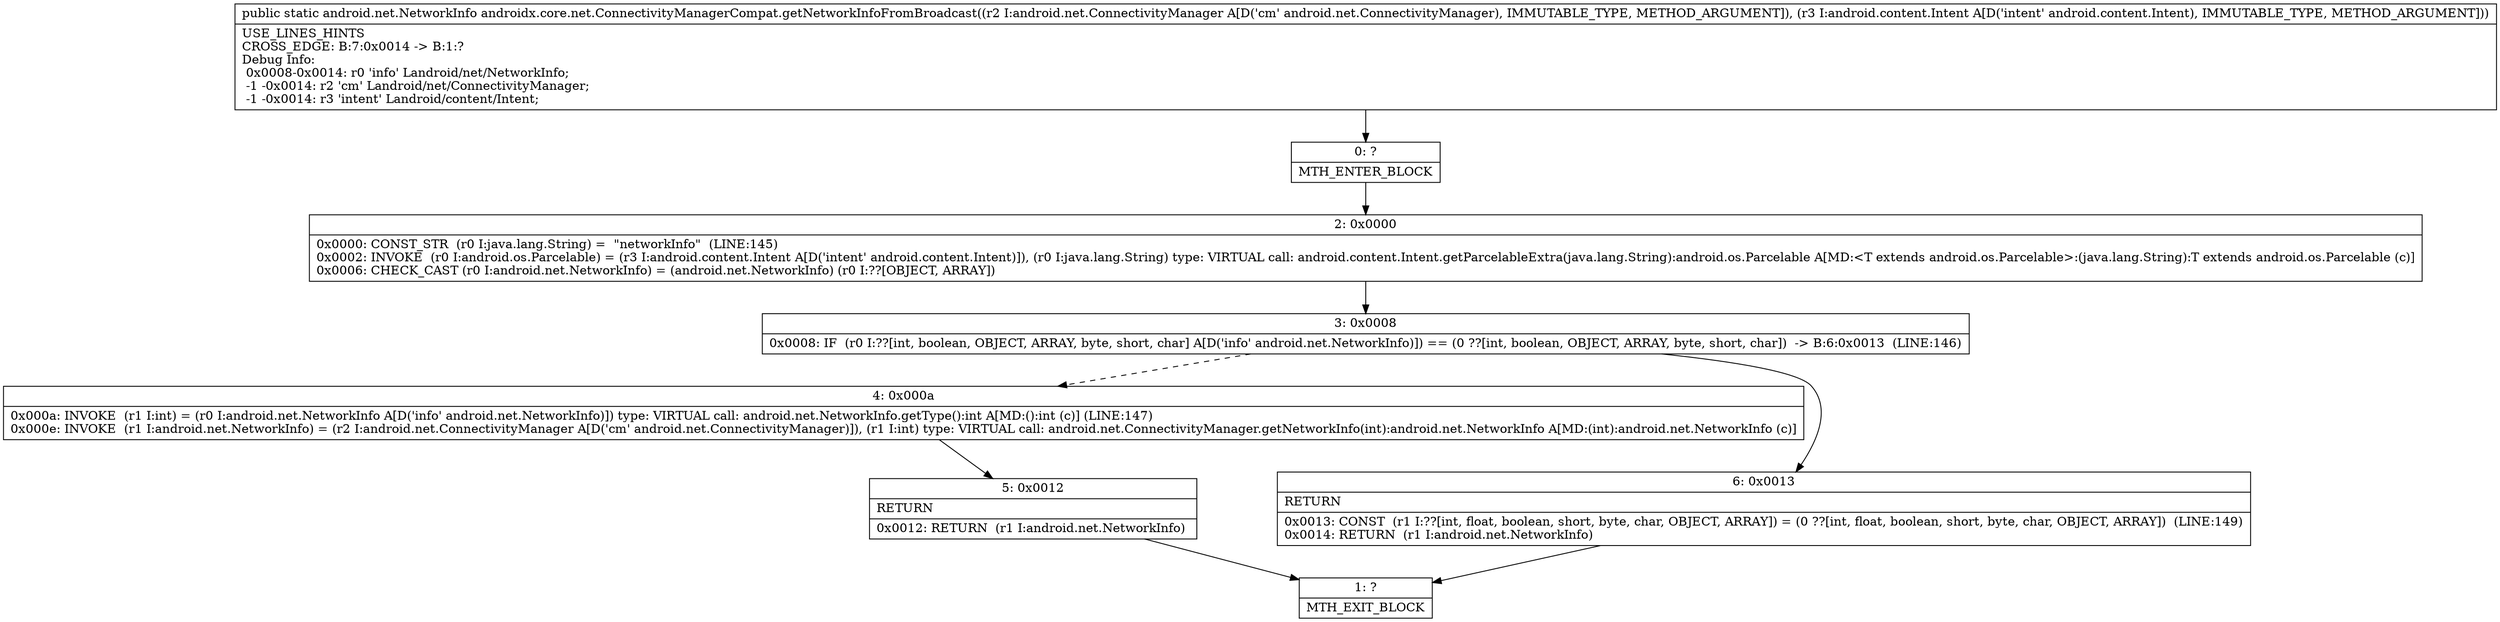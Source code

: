 digraph "CFG forandroidx.core.net.ConnectivityManagerCompat.getNetworkInfoFromBroadcast(Landroid\/net\/ConnectivityManager;Landroid\/content\/Intent;)Landroid\/net\/NetworkInfo;" {
Node_0 [shape=record,label="{0\:\ ?|MTH_ENTER_BLOCK\l}"];
Node_2 [shape=record,label="{2\:\ 0x0000|0x0000: CONST_STR  (r0 I:java.lang.String) =  \"networkInfo\"  (LINE:145)\l0x0002: INVOKE  (r0 I:android.os.Parcelable) = (r3 I:android.content.Intent A[D('intent' android.content.Intent)]), (r0 I:java.lang.String) type: VIRTUAL call: android.content.Intent.getParcelableExtra(java.lang.String):android.os.Parcelable A[MD:\<T extends android.os.Parcelable\>:(java.lang.String):T extends android.os.Parcelable (c)]\l0x0006: CHECK_CAST (r0 I:android.net.NetworkInfo) = (android.net.NetworkInfo) (r0 I:??[OBJECT, ARRAY]) \l}"];
Node_3 [shape=record,label="{3\:\ 0x0008|0x0008: IF  (r0 I:??[int, boolean, OBJECT, ARRAY, byte, short, char] A[D('info' android.net.NetworkInfo)]) == (0 ??[int, boolean, OBJECT, ARRAY, byte, short, char])  \-\> B:6:0x0013  (LINE:146)\l}"];
Node_4 [shape=record,label="{4\:\ 0x000a|0x000a: INVOKE  (r1 I:int) = (r0 I:android.net.NetworkInfo A[D('info' android.net.NetworkInfo)]) type: VIRTUAL call: android.net.NetworkInfo.getType():int A[MD:():int (c)] (LINE:147)\l0x000e: INVOKE  (r1 I:android.net.NetworkInfo) = (r2 I:android.net.ConnectivityManager A[D('cm' android.net.ConnectivityManager)]), (r1 I:int) type: VIRTUAL call: android.net.ConnectivityManager.getNetworkInfo(int):android.net.NetworkInfo A[MD:(int):android.net.NetworkInfo (c)]\l}"];
Node_5 [shape=record,label="{5\:\ 0x0012|RETURN\l|0x0012: RETURN  (r1 I:android.net.NetworkInfo) \l}"];
Node_1 [shape=record,label="{1\:\ ?|MTH_EXIT_BLOCK\l}"];
Node_6 [shape=record,label="{6\:\ 0x0013|RETURN\l|0x0013: CONST  (r1 I:??[int, float, boolean, short, byte, char, OBJECT, ARRAY]) = (0 ??[int, float, boolean, short, byte, char, OBJECT, ARRAY])  (LINE:149)\l0x0014: RETURN  (r1 I:android.net.NetworkInfo) \l}"];
MethodNode[shape=record,label="{public static android.net.NetworkInfo androidx.core.net.ConnectivityManagerCompat.getNetworkInfoFromBroadcast((r2 I:android.net.ConnectivityManager A[D('cm' android.net.ConnectivityManager), IMMUTABLE_TYPE, METHOD_ARGUMENT]), (r3 I:android.content.Intent A[D('intent' android.content.Intent), IMMUTABLE_TYPE, METHOD_ARGUMENT]))  | USE_LINES_HINTS\lCROSS_EDGE: B:7:0x0014 \-\> B:1:?\lDebug Info:\l  0x0008\-0x0014: r0 'info' Landroid\/net\/NetworkInfo;\l  \-1 \-0x0014: r2 'cm' Landroid\/net\/ConnectivityManager;\l  \-1 \-0x0014: r3 'intent' Landroid\/content\/Intent;\l}"];
MethodNode -> Node_0;Node_0 -> Node_2;
Node_2 -> Node_3;
Node_3 -> Node_4[style=dashed];
Node_3 -> Node_6;
Node_4 -> Node_5;
Node_5 -> Node_1;
Node_6 -> Node_1;
}

